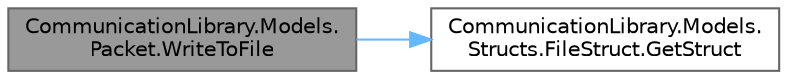 digraph "CommunicationLibrary.Models.Packet.WriteToFile"
{
 // LATEX_PDF_SIZE
  bgcolor="transparent";
  edge [fontname=Helvetica,fontsize=10,labelfontname=Helvetica,labelfontsize=10];
  node [fontname=Helvetica,fontsize=10,shape=box,height=0.2,width=0.4];
  rankdir="LR";
  Node1 [label="CommunicationLibrary.Models.\lPacket.WriteToFile",height=0.2,width=0.4,color="gray40", fillcolor="grey60", style="filled", fontcolor="black",tooltip="Writes the packet bytes to a file in the specified directory and returns the full file path."];
  Node1 -> Node2 [color="steelblue1",style="solid"];
  Node2 [label="CommunicationLibrary.Models.\lStructs.FileStruct.GetStruct",height=0.2,width=0.4,color="grey40", fillcolor="white", style="filled",URL="$struct_communication_library_1_1_models_1_1_structs_1_1_file_struct.html#ad43218ed24c6b0752d61c3f0c626becf",tooltip=" "];
}
